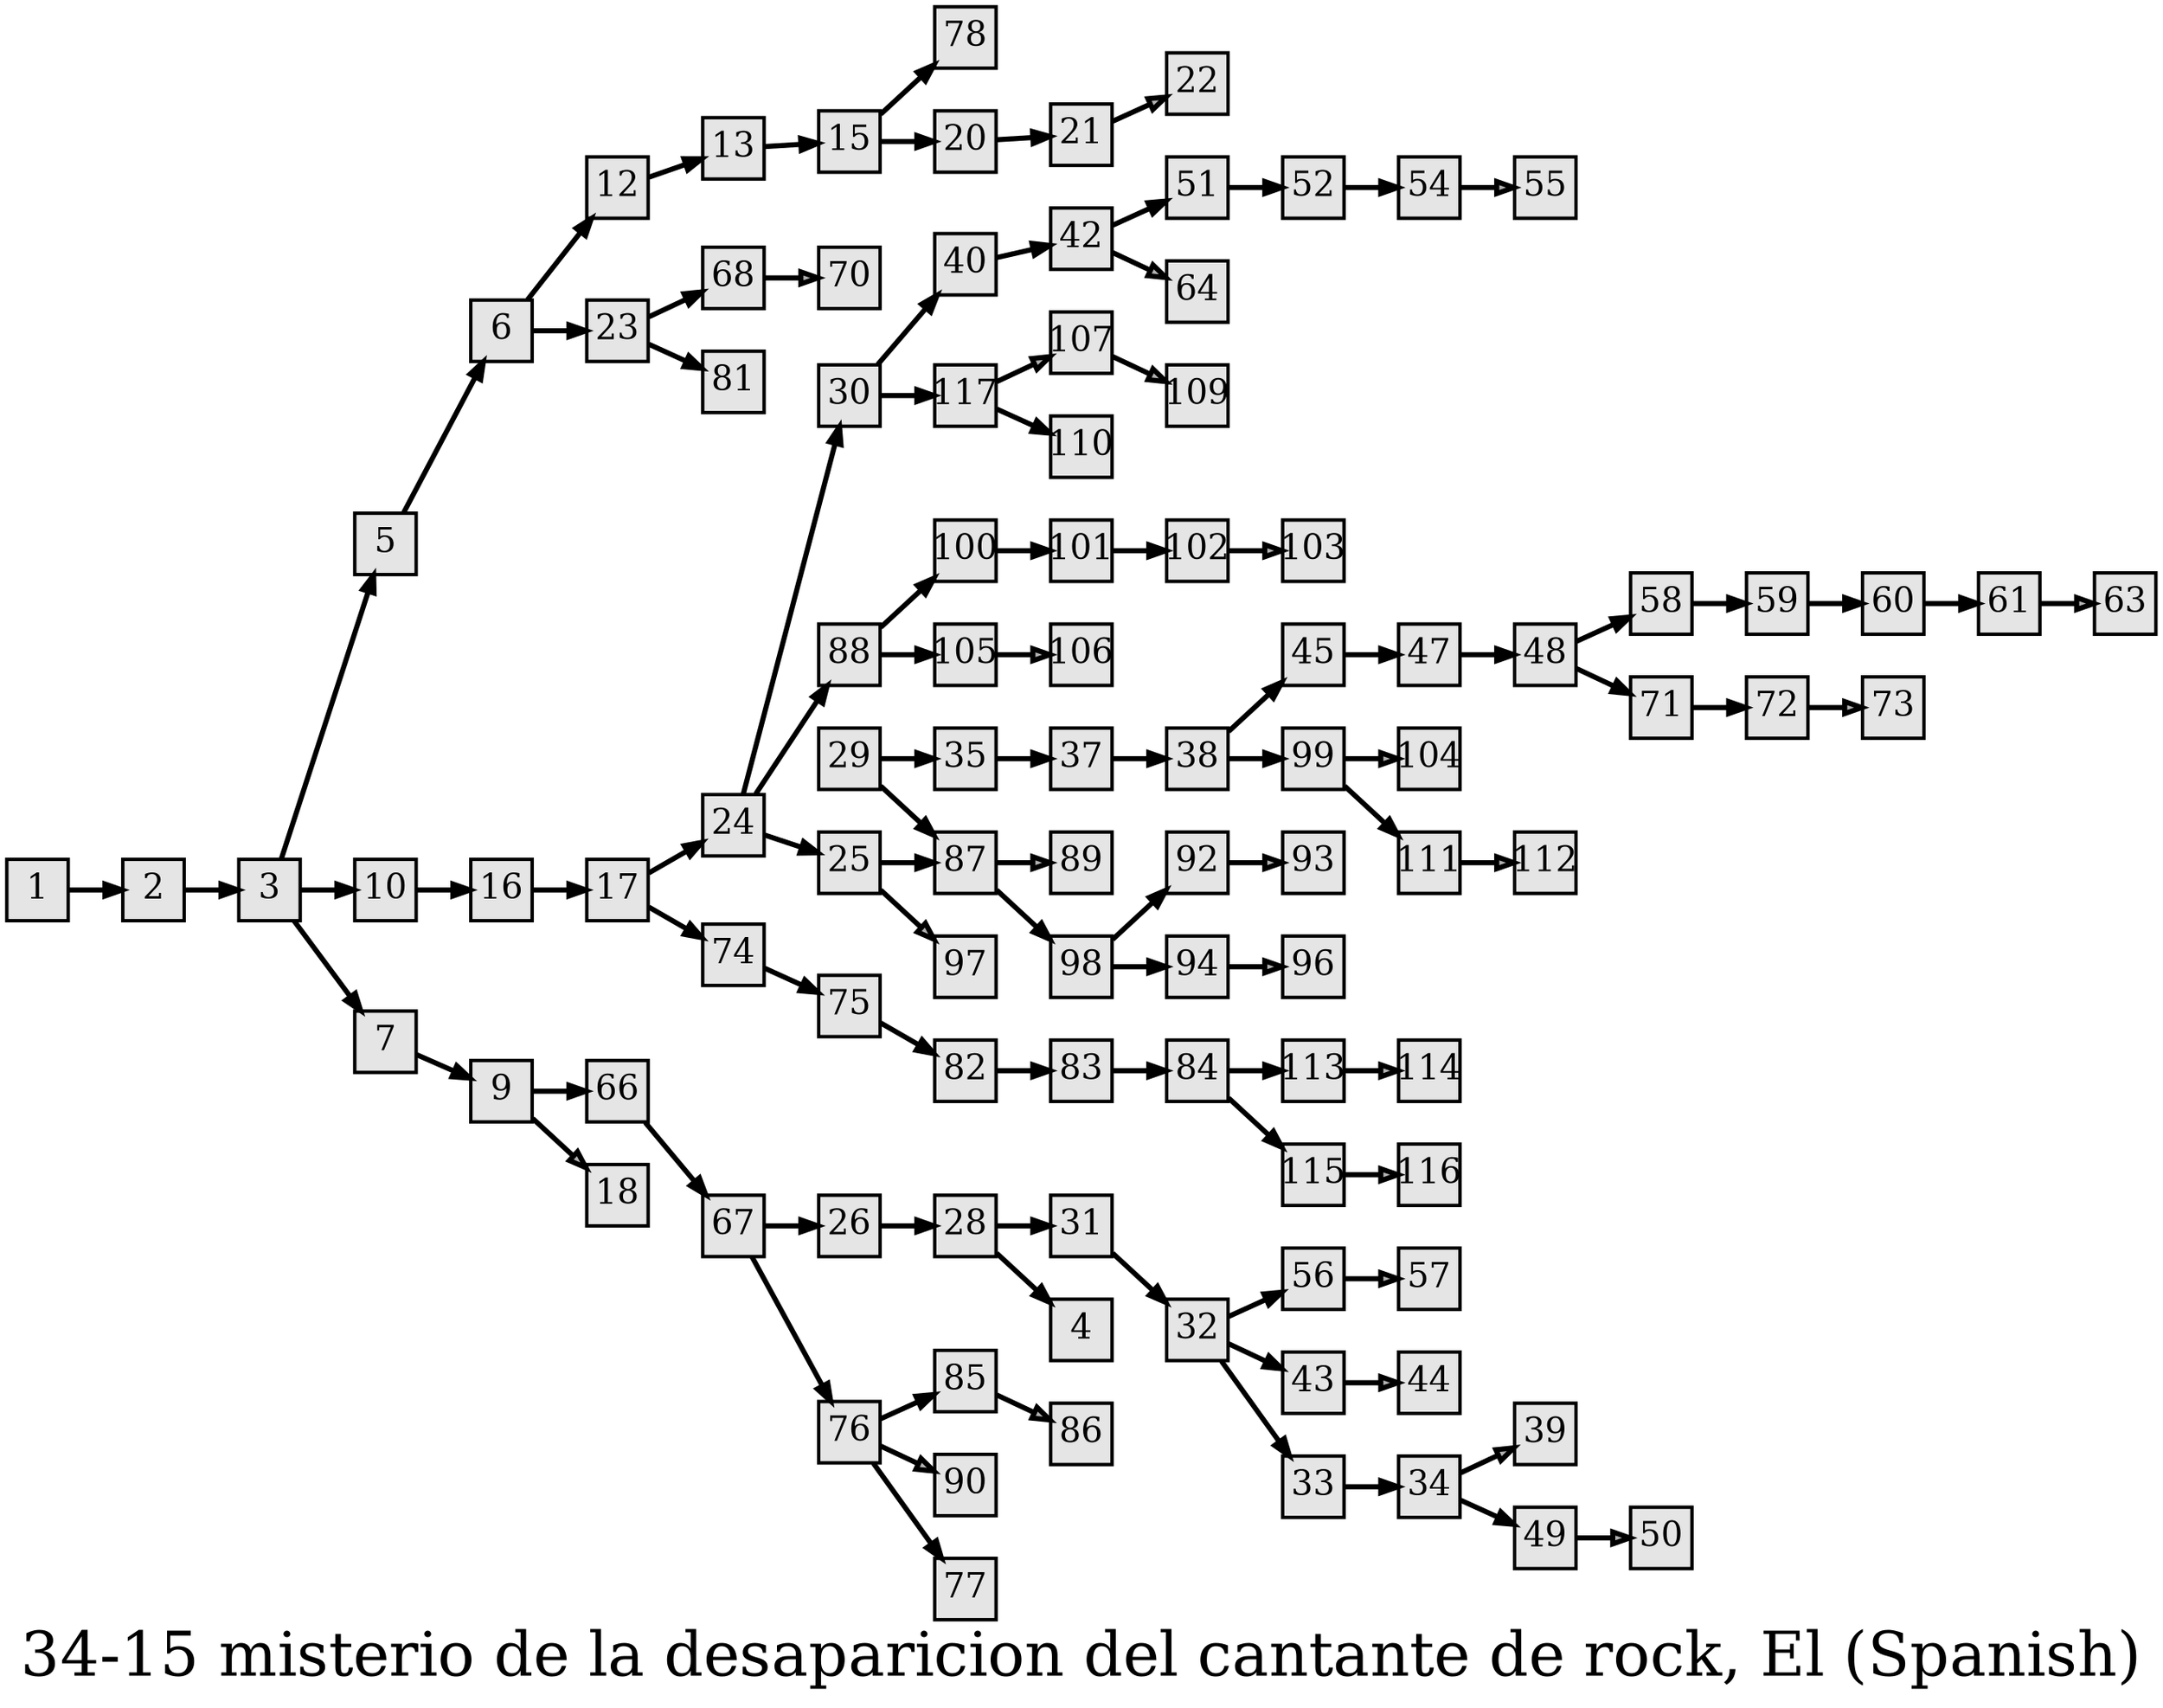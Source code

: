 digraph g{
  graph [ label="34-15 misterio de la desaparicion del cantante de rock, El (Spanish)" rankdir=LR, ordering=out, fontsize=36, nodesep="0.35", ranksep="0.45"];
  node  [shape=rect, penwidth=2, fontsize=20, style=filled, fillcolor=grey90, margin="0,0", labelfloat=true, regular=true, fixedsize=true];
  edge  [labelfloat=true, penwidth=3, fontsize=12];
  1 -> 2;
  2 -> 3;
  3 -> 5;
  3 -> 10;
  3 -> 7;
  5 -> 6;
  6 -> 12;
  6 -> 23;
  7 -> 9;
  9 -> 66;
  9 -> 18	[ xlabel="E", shape=Msquare, fontsize=20, fillcolor=grey70, xlabel="" ];
  10 -> 16;
  12 -> 13;
  13 -> 15;
  15 -> 78;
  15 -> 20;
  16 -> 17;
  17 -> 24;
  17 -> 74;
  20 -> 21;
  21 -> 22	[ xlabel="E", shape=Msquare, fontsize=20, fillcolor=grey70, xlabel="" ];
  23 -> 68;
  23 -> 81;
  24 -> 30;
  24 -> 88;
  24 -> 25;
  25 -> 87;
  25 -> 97	[ xlabel="E", shape=Msquare, fontsize=20, fillcolor=grey70, xlabel="" ];
  26 -> 28;
  28 -> 31;
  28 -> 4;
  29 -> 35;
  29 -> 87;
  30 -> 40;
  30 -> 117;
  31 -> 32;
  32 -> 56;
  32 -> 43;
  32 -> 33;
  33 -> 34;
  34 -> 39	[ xlabel="E", shape=Msquare, fontsize=20, fillcolor=grey70, xlabel="" ];
  34 -> 49;
  35 -> 37;
  37 -> 38;
  38 -> 45;
  38 -> 99;
  40 -> 42;
  42 -> 51;
  42 -> 64	[ xlabel="E", shape=Msquare, fontsize=20, fillcolor=grey70, xlabel="" ];
  43 -> 44	[ xlabel="E", shape=Msquare, fontsize=20, fillcolor=grey70, xlabel="" ];
  45 -> 47;
  47 -> 48;
  48 -> 58;
  48 -> 71;
  49 -> 50	[ xlabel="E", shape=Msquare, fontsize=20, fillcolor=grey70, xlabel="" ];
  51 -> 52;
  52 -> 54;
  54 -> 55	[ xlabel="E", shape=Msquare, fontsize=20, fillcolor=grey70, xlabel="" ];
  56 -> 57	[ xlabel="E", shape=Msquare, fontsize=20, fillcolor=grey70, xlabel="" ];
  58 -> 59;
  59 -> 60;
  60 -> 61;
  61 -> 63	[ xlabel="E", shape=Msquare, fontsize=20, fillcolor=grey70, xlabel="" ];
  66 -> 67;
  67 -> 26;
  67 -> 76;
  68 -> 70	[ xlabel="E", shape=Msquare, fontsize=20, fillcolor=grey70, xlabel="" ];
  71 -> 72;
  72 -> 73	[ xlabel="E", shape=Msquare, fontsize=20, fillcolor=grey70, xlabel="" ];
  74 -> 75;
  75 -> 82;
  76 -> 85;
  76 -> 90	[ xlabel="E", shape=Msquare, fontsize=20, fillcolor=grey70, xlabel="" ];
  76 -> 77;
  82 -> 83;
  83 -> 84;
  84 -> 113;
  84 -> 115;
  85 -> 86	[ xlabel="E", shape=Msquare, fontsize=20, fillcolor=grey70, xlabel="" ];
  87 -> 89	[ xlabel="E", shape=Msquare, fontsize=20, fillcolor=grey70, xlabel="" ];
  87 -> 98;
  88 -> 100;
  88 -> 105;
  92 -> 93	[ xlabel="E", shape=Msquare, fontsize=20, fillcolor=grey70, xlabel="" ];
  94 -> 96	[ xlabel="E", shape=Msquare, fontsize=20, fillcolor=grey70, xlabel="" ];
  98 -> 92;
  98 -> 94;
  99 -> 104	[ xlabel="E", shape=Msquare, fontsize=20, fillcolor=grey70, xlabel="" ];
  99 -> 111;
  100 -> 101;
  101 -> 102;
  102 -> 103	[ xlabel="E", shape=Msquare, fontsize=20, fillcolor=grey70, xlabel="" ];
  105 -> 106	[ xlabel="E", shape=Msquare, fontsize=20, fillcolor=grey70, xlabel="" ];
  107 -> 109	[ xlabel="E", shape=Msquare, fontsize=20, fillcolor=grey70, xlabel="" ];
  111 -> 112	[ xlabel="E", shape=Msquare, fontsize=20, fillcolor=grey70, xlabel="" ];
  113 -> 114	[ xlabel="E", shape=Msquare, fontsize=20, fillcolor=grey70, xlabel="" ];
  115 -> 116	[ xlabel="E", shape=Msquare, fontsize=20, fillcolor=grey70, xlabel="" ];
  117 -> 107	[ xlabel="E", shape=Msquare, fontsize=20, fillcolor=grey70, xlabel="" ];
  117 -> 110;

}

